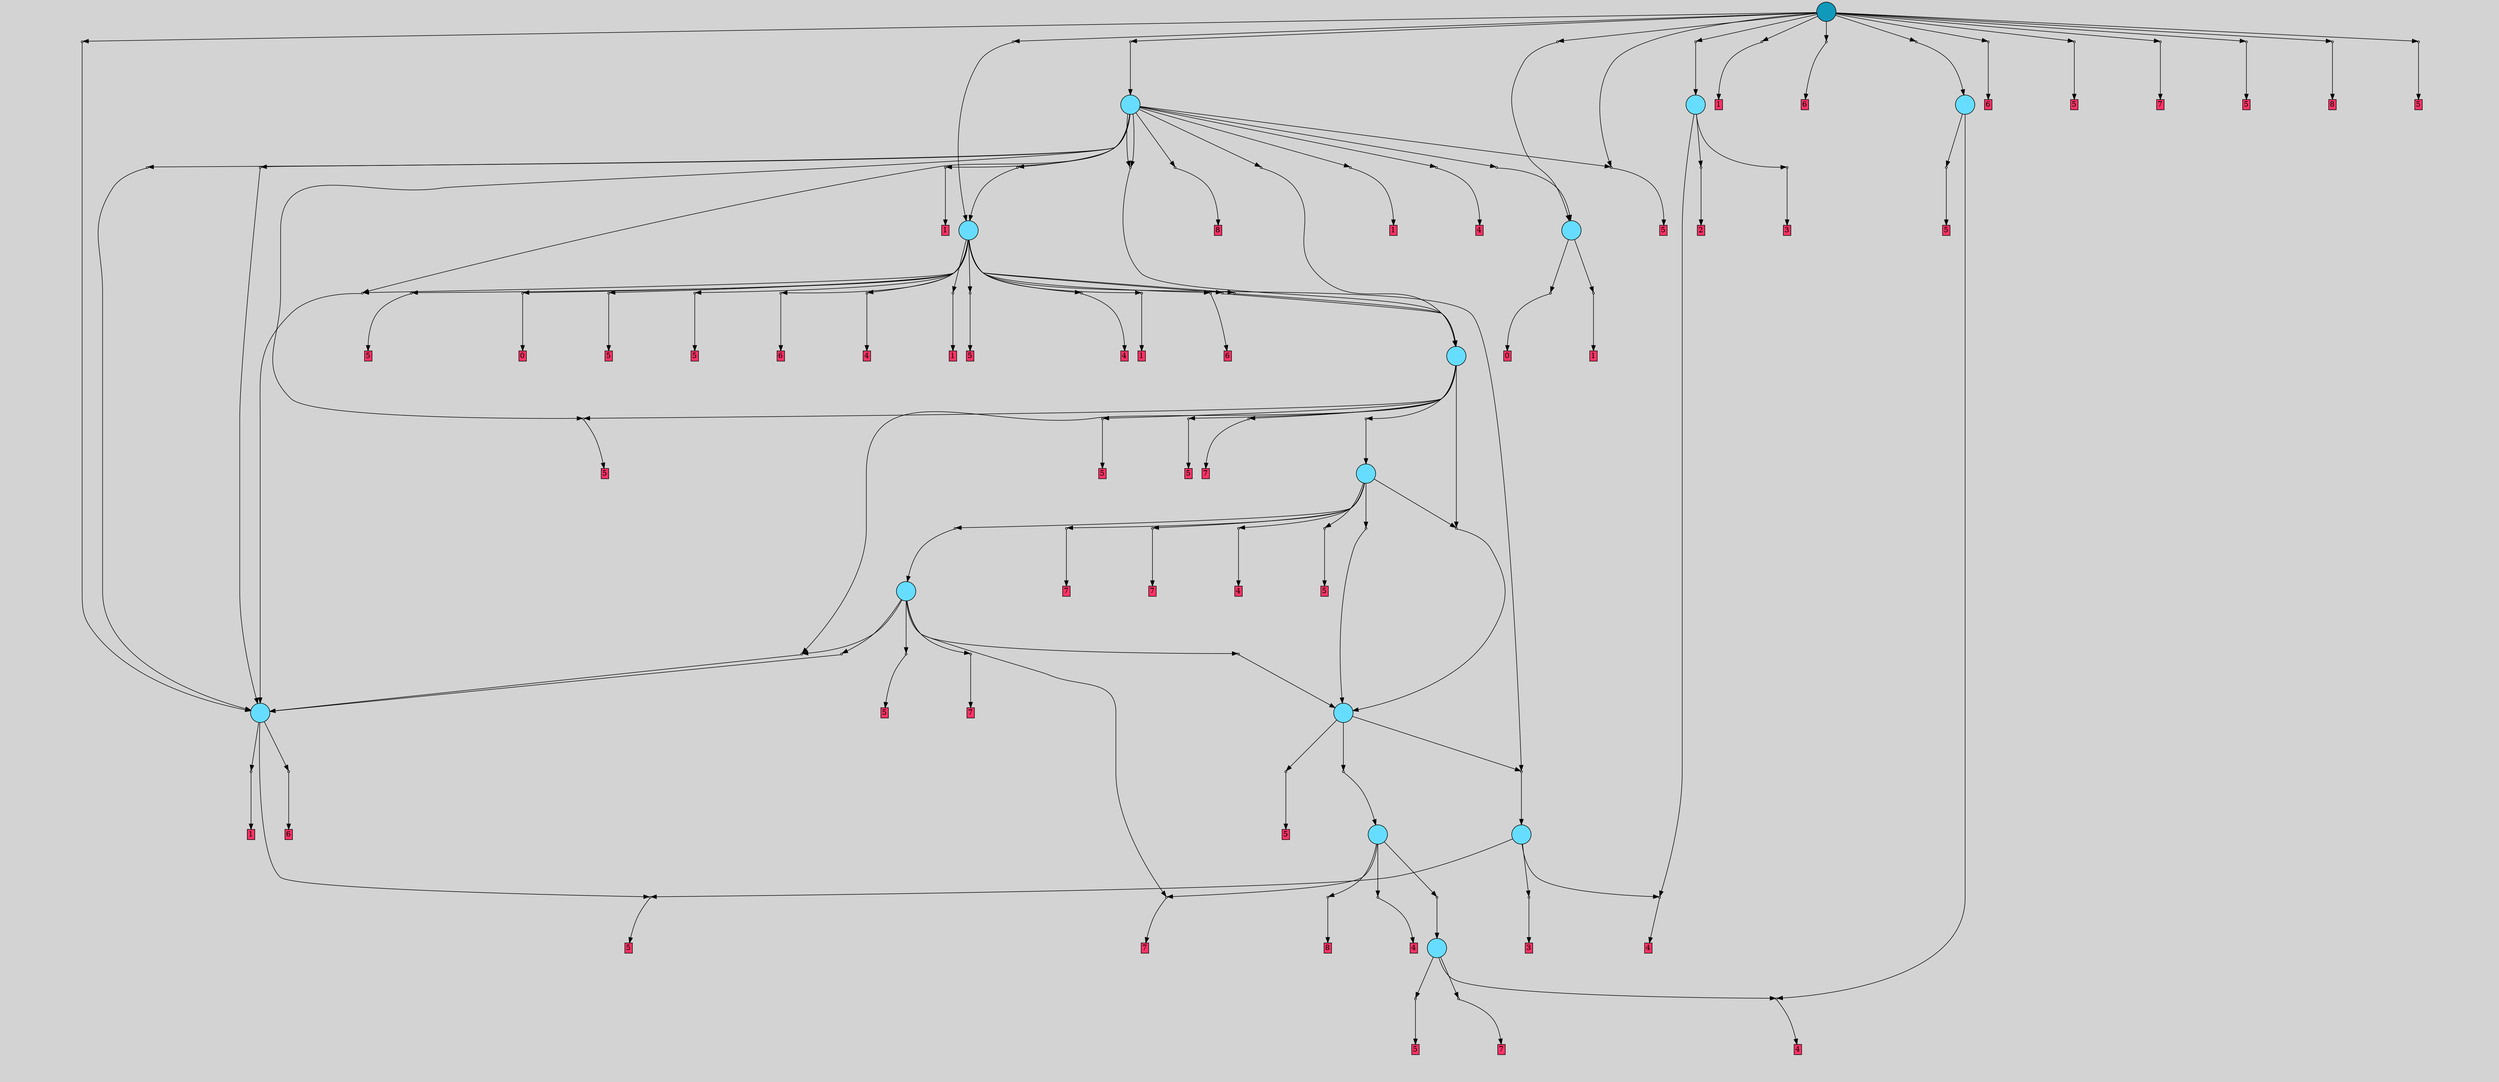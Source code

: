 // File exported with GEGELATI v1.3.1
// On the 2024-04-03 04:15:17
// With the File::TPGGraphDotExporter
digraph{
	graph[pad = "0.212, 0.055" bgcolor = lightgray]
	node[shape=circle style = filled label = ""]
		T0 [fillcolor="#66ddff"]
		T2 [fillcolor="#66ddff"]
		T3 [fillcolor="#66ddff"]
		T4 [fillcolor="#66ddff"]
		T5 [fillcolor="#66ddff"]
		T61 [fillcolor="#66ddff"]
		T76 [fillcolor="#66ddff"]
		T107 [fillcolor="#66ddff"]
		T195 [fillcolor="#66ddff"]
		T247 [fillcolor="#66ddff"]
		T293 [fillcolor="#66ddff"]
		T488 [fillcolor="#66ddff"]
		T593 [fillcolor="#66ddff"]
		T872 [fillcolor="#1199bb"]
		P27227 [fillcolor="#cccccc" shape=point] //
		I27227 [shape=box style=invis label="0|5&4|2#1|6&#92;n1|3&2|4#1|2&#92;n4|7&4|7#1|0&#92;n0|4&3|7#2|7&#92;n7|0&2|2#1|5&#92;n6|5&4|2#1|1&#92;n8|0&3|3#0|1&#92;n3|4&4|3#2|1&#92;n7|3&0|7#4|3&#92;n3|5&3|1#3|5&#92;n"]
		P27227 -> I27227[style=invis]
		A16875 [fillcolor="#ff3366" shape=box margin=0.03 width=0 height=0 label="0"]
		T0 -> P27227 -> A16875
		P27228 [fillcolor="#cccccc" shape=point] //
		I27228 [shape=box style=invis label="4|5&1|7#1|0&#92;n3|0&2|5#2|6&#92;n"]
		P27228 -> I27228[style=invis]
		A16876 [fillcolor="#ff3366" shape=box margin=0.03 width=0 height=0 label="1"]
		T0 -> P27228 -> A16876
		P27229 [fillcolor="#cccccc" shape=point] //
		I27229 [shape=box style=invis label="3|4&0|1#1|7&#92;n4|0&2|2#1|3&#92;n7|0&2|0#4|1&#92;n7|2&4|0#2|0&#92;n6|7&2|0#1|7&#92;n2|2&2|1#3|0&#92;n7|0&3|6#1|6&#92;n2|0&2|3#0|4&#92;n"]
		P27229 -> I27229[style=invis]
		A16877 [fillcolor="#ff3366" shape=box margin=0.03 width=0 height=0 label="2"]
		T2 -> P27229 -> A16877
		P27230 [fillcolor="#cccccc" shape=point] //
		I27230 [shape=box style=invis label="4|3&2|2#4|6&#92;n3|0&2|3#4|0&#92;n"]
		P27230 -> I27230[style=invis]
		A16878 [fillcolor="#ff3366" shape=box margin=0.03 width=0 height=0 label="3"]
		T2 -> P27230 -> A16878
		P27231 [fillcolor="#cccccc" shape=point] //
		I27231 [shape=box style=invis label="0|7&2|4#2|1&#92;n7|3&1|1#1|5&#92;n4|6&3|3#0|4&#92;n7|7&4|6#4|6&#92;n6|7&0|7#3|5&#92;n"]
		P27231 -> I27231[style=invis]
		A16879 [fillcolor="#ff3366" shape=box margin=0.03 width=0 height=0 label="3"]
		T3 -> P27231 -> A16879
		P27232 [fillcolor="#cccccc" shape=point] //
		I27232 [shape=box style=invis label="3|5&2|5#2|1&#92;n4|6&4|1#0|3&#92;n"]
		P27232 -> I27232[style=invis]
		A16880 [fillcolor="#ff3366" shape=box margin=0.03 width=0 height=0 label="4"]
		T3 -> P27232 -> A16880
		P27233 [fillcolor="#cccccc" shape=point] //
		I27233 [shape=box style=invis label="3|3&2|7#1|4&#92;n5|3&1|3#4|1&#92;n1|6&4|4#4|6&#92;n2|5&3|0#2|4&#92;n5|3&3|0#4|7&#92;n"]
		P27233 -> I27233[style=invis]
		A16881 [fillcolor="#ff3366" shape=box margin=0.03 width=0 height=0 label="4"]
		T4 -> P27233 -> A16881
		P27234 [fillcolor="#cccccc" shape=point] //
		I27234 [shape=box style=invis label="2|7&4|2#0|6&#92;n0|5&4|2#0|4&#92;n6|5&3|2#4|6&#92;n8|6&0|5#4|0&#92;n1|6&4|5#2|3&#92;n"]
		P27234 -> I27234[style=invis]
		A16882 [fillcolor="#ff3366" shape=box margin=0.03 width=0 height=0 label="5"]
		T4 -> P27234 -> A16882
		P27235 [fillcolor="#cccccc" shape=point] //
		I27235 [shape=box style=invis label="8|2&4|4#3|1&#92;n2|3&1|5#1|6&#92;n2|2&1|1#3|7&#92;n4|5&3|1#0|1&#92;n4|5&2|6#3|5&#92;n"]
		P27235 -> I27235[style=invis]
		A16883 [fillcolor="#ff3366" shape=box margin=0.03 width=0 height=0 label="5"]
		T5 -> P27235 -> A16883
		P27236 [fillcolor="#cccccc" shape=point] //
		I27236 [shape=box style=invis label="7|6&4|7#0|1&#92;n2|5&2|5#1|0&#92;n7|1&3|4#1|6&#92;n4|3&1|3#0|6&#92;n"]
		P27236 -> I27236[style=invis]
		A16884 [fillcolor="#ff3366" shape=box margin=0.03 width=0 height=0 label="6"]
		T5 -> P27236 -> A16884
		T2 -> P27232
		T3 -> P27235
		P27237 [fillcolor="#cccccc" shape=point] //
		I27237 [shape=box style=invis label="5|4&2|3#4|0&#92;n6|4&3|7#3|3&#92;n7|3&3|6#2|3&#92;n7|3&1|0#3|0&#92;n1|5&2|3#4|5&#92;n5|3&3|1#4|7&#92;n1|6&0|0#4|5&#92;n"]
		P27237 -> I27237[style=invis]
		A16885 [fillcolor="#ff3366" shape=box margin=0.03 width=0 height=0 label="1"]
		T5 -> P27237 -> A16885
		P27238 [fillcolor="#cccccc" shape=point] //
		I27238 [shape=box style=invis label="8|2&4|4#3|1&#92;n4|5&2|6#3|5&#92;n1|7&3|7#2|0&#92;n7|4&2|0#2|5&#92;n2|3&1|5#1|7&#92;n2|2&1|1#3|7&#92;n0|0&1|2#2|5&#92;n"]
		P27238 -> I27238[style=invis]
		A16886 [fillcolor="#ff3366" shape=box margin=0.03 width=0 height=0 label="5"]
		T61 -> P27238 -> A16886
		P27239 [fillcolor="#cccccc" shape=point] //
		I27239 [shape=box style=invis label="2|3&3|1#4|6&#92;n1|0&1|1#2|0&#92;n4|1&2|2#1|6&#92;n2|5&0|3#3|4&#92;n1|6&1|1#2|7&#92;n"]
		P27239 -> I27239[style=invis]
		A16887 [fillcolor="#ff3366" shape=box margin=0.03 width=0 height=0 label="7"]
		T61 -> P27239 -> A16887
		T61 -> P27233
		P27240 [fillcolor="#cccccc" shape=point] //
		I27240 [shape=box style=invis label="2|3&3|1#4|6&#92;n2|5&1|6#3|5&#92;n2|5&0|3#3|4&#92;n4|1&2|2#1|6&#92;n1|0&1|1#2|0&#92;n1|3&1|1#2|7&#92;n"]
		P27240 -> I27240[style=invis]
		A16888 [fillcolor="#ff3366" shape=box margin=0.03 width=0 height=0 label="7"]
		T76 -> P27240 -> A16888
		P27241 [fillcolor="#cccccc" shape=point] //
		I27241 [shape=box style=invis label="0|0&3|2#1|7&#92;n1|7&3|5#4|6&#92;n7|6&4|1#2|0&#92;n"]
		P27241 -> I27241[style=invis]
		T76 -> P27241 -> T61
		P27242 [fillcolor="#cccccc" shape=point] //
		I27242 [shape=box style=invis label="6|5&2|1#4|3&#92;n6|4&3|7#0|7&#92;n5|1&4|3#4|2&#92;n0|0&3|5#4|5&#92;n3|1&1|6#3|0&#92;n4|2&0|6#4|5&#92;n3|5&4|3#1|2&#92;n"]
		P27242 -> I27242[style=invis]
		A16889 [fillcolor="#ff3366" shape=box margin=0.03 width=0 height=0 label="8"]
		T76 -> P27242 -> A16889
		P27243 [fillcolor="#cccccc" shape=point] //
		I27243 [shape=box style=invis label="6|1&4|1#0|2&#92;n2|0&2|4#3|6&#92;n"]
		P27243 -> I27243[style=invis]
		A16890 [fillcolor="#ff3366" shape=box margin=0.03 width=0 height=0 label="4"]
		T76 -> P27243 -> A16890
		P27244 [fillcolor="#cccccc" shape=point] //
		I27244 [shape=box style=invis label="8|2&4|4#3|1&#92;n4|5&4|6#3|5&#92;n0|0&1|2#2|5&#92;n7|4&2|0#2|5&#92;n2|3&1|5#1|7&#92;n1|7&3|7#2|0&#92;n"]
		P27244 -> I27244[style=invis]
		A16891 [fillcolor="#ff3366" shape=box margin=0.03 width=0 height=0 label="5"]
		T107 -> P27244 -> A16891
		P27245 [fillcolor="#cccccc" shape=point] //
		I27245 [shape=box style=invis label="2|5&3|0#2|4&#92;n5|3&1|3#4|1&#92;n1|7&4|4#4|6&#92;n7|3&1|1#0|7&#92;n3|3&2|7#1|4&#92;n"]
		P27245 -> I27245[style=invis]
		T107 -> P27245 -> T76
		P27246 [fillcolor="#cccccc" shape=point] //
		I27246 [shape=box style=invis label="0|4&1|3#2|6&#92;n4|7&2|5#0|3&#92;n0|6&1|4#1|1&#92;n5|6&0|0#0|4&#92;n4|4&3|0#0|1&#92;n6|1&1|6#3|7&#92;n0|0&3|2#0|6&#92;n5|5&4|2#3|2&#92;n1|3&3|7#3|1&#92;n5|5&1|1#4|6&#92;n"]
		P27246 -> I27246[style=invis]
		T107 -> P27246 -> T3
		P27247 [fillcolor="#cccccc" shape=point] //
		I27247 [shape=box style=invis label="2|5&0|7#4|7&#92;n6|6&1|7#3|2&#92;n8|3&1|3#3|3&#92;n3|6&0|5#2|3&#92;n3|3&2|4#4|3&#92;n0|4&0|7#3|7&#92;n2|3&1|0#0|6&#92;n2|0&3|5#4|4&#92;n3|1&2|6#4|4&#92;n"]
		P27247 -> I27247[style=invis]
		A16892 [fillcolor="#ff3366" shape=box margin=0.03 width=0 height=0 label="5"]
		T195 -> P27247 -> A16892
		P27248 [fillcolor="#cccccc" shape=point] //
		I27248 [shape=box style=invis label="1|0&1|1#2|0&#92;n2|3&1|4#1|5&#92;n2|0&0|5#2|5&#92;n2|3&3|1#4|6&#92;n2|7&2|0#1|7&#92;n"]
		P27248 -> I27248[style=invis]
		A16893 [fillcolor="#ff3366" shape=box margin=0.03 width=0 height=0 label="7"]
		T195 -> P27248 -> A16893
		T195 -> P27240
		P27249 [fillcolor="#cccccc" shape=point] //
		I27249 [shape=box style=invis label="5|6&2|5#4|3&#92;n1|0&0|4#1|7&#92;n8|3&4|0#1|4&#92;n6|2&2|6#4|7&#92;n"]
		P27249 -> I27249[style=invis]
		T195 -> P27249 -> T5
		P27250 [fillcolor="#cccccc" shape=point] //
		I27250 [shape=box style=invis label="2|0&3|1#4|6&#92;n5|1&1|2#3|2&#92;n4|1&3|2#1|6&#92;n3|7&1|0#0|7&#92;n1|1&1|1#2|2&#92;n"]
		P27250 -> I27250[style=invis]
		T195 -> P27250 -> T5
		P27251 [fillcolor="#cccccc" shape=point] //
		I27251 [shape=box style=invis label="4|3&1|2#4|1&#92;n2|5&0|3#3|4&#92;n1|3&1|0#2|0&#92;n4|0&4|7#2|3&#92;n2|7&3|1#4|1&#92;n"]
		P27251 -> I27251[style=invis]
		T195 -> P27251 -> T107
		P27252 [fillcolor="#cccccc" shape=point] //
		I27252 [shape=box style=invis label="2|3&1|5#1|6&#92;n2|0&4|5#3|2&#92;n6|3&3|3#3|6&#92;n8|1&4|5#1|0&#92;n4|4&3|6#0|1&#92;n6|7&2|7#0|2&#92;n"]
		P27252 -> I27252[style=invis]
		T247 -> P27252 -> T107
		P27253 [fillcolor="#cccccc" shape=point] //
		I27253 [shape=box style=invis label="2|0&3|5#1|2&#92;n4|0&1|3#0|3&#92;n2|5&3|4#2|0&#92;n3|3&1|7#1|4&#92;n4|6&0|0#1|1&#92;n5|5&3|0#4|7&#92;n6|4&1|7#2|6&#92;n2|5&4|0#2|6&#92;n4|7&1|5#0|3&#92;n5|3&1|3#4|1&#92;n"]
		P27253 -> I27253[style=invis]
		A16894 [fillcolor="#ff3366" shape=box margin=0.03 width=0 height=0 label="4"]
		T247 -> P27253 -> A16894
		P27254 [fillcolor="#cccccc" shape=point] //
		I27254 [shape=box style=invis label="5|1&1|2#3|2&#92;n2|0&3|1#4|6&#92;n4|1&3|2#1|6&#92;n3|7&4|0#0|7&#92;n"]
		P27254 -> I27254[style=invis]
		T247 -> P27254 -> T195
		P27255 [fillcolor="#cccccc" shape=point] //
		I27255 [shape=box style=invis label="5|0&2|6#0|1&#92;n4|2&4|1#3|7&#92;n3|5&2|6#2|0&#92;n4|2&0|3#4|7&#92;n"]
		P27255 -> I27255[style=invis]
		A16895 [fillcolor="#ff3366" shape=box margin=0.03 width=0 height=0 label="5"]
		T247 -> P27255 -> A16895
		P27256 [fillcolor="#cccccc" shape=point] //
		I27256 [shape=box style=invis label="2|5&0|3#4|4&#92;n7|7&2|0#2|3&#92;n1|3&1|0#2|0&#92;n3|2&0|7#1|3&#92;n3|7&0|6#3|0&#92;n4|0&3|6#0|3&#92;n"]
		P27256 -> I27256[style=invis]
		T247 -> P27256 -> T107
		P27257 [fillcolor="#cccccc" shape=point] //
		I27257 [shape=box style=invis label="1|3&1|1#2|7&#92;n2|5&1|6#3|5&#92;n4|1&2|2#1|6&#92;n1|0&0|1#2|0&#92;n1|0&2|6#3|4&#92;n2|3&3|1#4|6&#92;n"]
		P27257 -> I27257[style=invis]
		A16896 [fillcolor="#ff3366" shape=box margin=0.03 width=0 height=0 label="7"]
		T247 -> P27257 -> A16896
		P27258 [fillcolor="#cccccc" shape=point] //
		I27258 [shape=box style=invis label="7|3&0|6#2|3&#92;n6|1&2|0#3|1&#92;n5|2&4|4#3|0&#92;n7|1&3|7#0|3&#92;n7|6&2|0#3|7&#92;n3|7&3|5#0|5&#92;n4|2&4|2#0|2&#92;n2|0&3|4#4|5&#92;n2|3&0|1#0|6&#92;n"]
		P27258 -> I27258[style=invis]
		A16897 [fillcolor="#ff3366" shape=box margin=0.03 width=0 height=0 label="7"]
		T247 -> P27258 -> A16897
		T293 -> P27252
		T293 -> P27250
		P27259 [fillcolor="#cccccc" shape=point] //
		I27259 [shape=box style=invis label="1|5&1|4#1|6&#92;n1|0&1|1#2|5&#92;n4|1&2|2#1|6&#92;n4|5&1|6#3|5&#92;n2|3&3|1#4|6&#92;n1|3&1|1#2|7&#92;n"]
		P27259 -> I27259[style=invis]
		A16898 [fillcolor="#ff3366" shape=box margin=0.03 width=0 height=0 label="7"]
		T293 -> P27259 -> A16898
		P27260 [fillcolor="#cccccc" shape=point] //
		I27260 [shape=box style=invis label="2|1&3|4#2|0&#92;n2|3&1|5#1|6&#92;n6|3&1|3#3|5&#92;n2|0&4|5#3|2&#92;n4|4&3|6#0|1&#92;n8|1&4|5#1|0&#92;n"]
		P27260 -> I27260[style=invis]
		A16899 [fillcolor="#ff3366" shape=box margin=0.03 width=0 height=0 label="5"]
		T293 -> P27260 -> A16899
		P27261 [fillcolor="#cccccc" shape=point] //
		I27261 [shape=box style=invis label="3|7&1|3#3|5&#92;n3|0&0|3#0|1&#92;n"]
		P27261 -> I27261[style=invis]
		A16900 [fillcolor="#ff3366" shape=box margin=0.03 width=0 height=0 label="5"]
		T293 -> P27261 -> A16900
		P27262 [fillcolor="#cccccc" shape=point] //
		I27262 [shape=box style=invis label="7|6&4|4#4|2&#92;n6|5&0|7#3|0&#92;n1|7&1|5#4|2&#92;n7|2&3|7#4|1&#92;n3|7&4|2#0|4&#92;n5|1&0|5#2|2&#92;n0|0&0|7#1|2&#92;n"]
		P27262 -> I27262[style=invis]
		T293 -> P27262 -> T247
		P27263 [fillcolor="#cccccc" shape=point] //
		I27263 [shape=box style=invis label="6|3&3|0#4|6&#92;n0|5&4|2#1|4&#92;n1|6&4|5#2|3&#92;n7|4&0|2#3|1&#92;n2|6&3|2#4|7&#92;n2|3&1|2#1|6&#92;n2|0&4|2#0|6&#92;n8|7&0|6#0|3&#92;n"]
		P27263 -> I27263[style=invis]
		A16901 [fillcolor="#ff3366" shape=box margin=0.03 width=0 height=0 label="5"]
		T293 -> P27263 -> A16901
		P27264 [fillcolor="#cccccc" shape=point] //
		I27264 [shape=box style=invis label="4|3&3|5#0|1&#92;n6|0&3|6#3|5&#92;n"]
		P27264 -> I27264[style=invis]
		A16902 [fillcolor="#ff3366" shape=box margin=0.03 width=0 height=0 label="1"]
		T488 -> P27264 -> A16902
		P27265 [fillcolor="#cccccc" shape=point] //
		I27265 [shape=box style=invis label="1|6&4|6#2|3&#92;n4|0&3|4#3|4&#92;n"]
		P27265 -> I27265[style=invis]
		A16903 [fillcolor="#ff3366" shape=box margin=0.03 width=0 height=0 label="6"]
		T488 -> P27265 -> A16903
		P27266 [fillcolor="#cccccc" shape=point] //
		I27266 [shape=box style=invis label="3|0&4|5#3|2&#92;n3|6&4|7#2|7&#92;n6|3&1|3#3|5&#92;n2|3&0|5#1|1&#92;n2|1&3|6#2|0&#92;n"]
		P27266 -> I27266[style=invis]
		A16904 [fillcolor="#ff3366" shape=box margin=0.03 width=0 height=0 label="5"]
		T488 -> P27266 -> A16904
		P27267 [fillcolor="#cccccc" shape=point] //
		I27267 [shape=box style=invis label="2|3&1|0#1|4&#92;n7|0&2|2#1|5&#92;n6|7&2|3#2|6&#92;n3|4&4|3#2|1&#92;n8|7&3|2#0|1&#92;n4|7&4|7#1|3&#92;n0|0&4|2#1|6&#92;n0|4&3|7#2|7&#92;n1|3&2|4#1|2&#92;n3|5&3|1#3|5&#92;n"]
		P27267 -> I27267[style=invis]
		A16905 [fillcolor="#ff3366" shape=box margin=0.03 width=0 height=0 label="0"]
		T488 -> P27267 -> A16905
		P27268 [fillcolor="#cccccc" shape=point] //
		I27268 [shape=box style=invis label="2|0&4|1#3|1&#92;n8|6&4|7#4|6&#92;n3|2&3|1#0|5&#92;n"]
		P27268 -> I27268[style=invis]
		T488 -> P27268 -> T5
		P27269 [fillcolor="#cccccc" shape=point] //
		I27269 [shape=box style=invis label="7|6&1|1#0|2&#92;n5|5&0|4#4|4&#92;n6|2&1|5#0|1&#92;n3|3&4|4#0|1&#92;n7|1&4|4#1|6&#92;n3|5&4|4#2|6&#92;n8|5&3|3#2|5&#92;n2|0&3|1#0|2&#92;n"]
		P27269 -> I27269[style=invis]
		A16906 [fillcolor="#ff3366" shape=box margin=0.03 width=0 height=0 label="5"]
		T488 -> P27269 -> A16906
		P27270 [fillcolor="#cccccc" shape=point] //
		I27270 [shape=box style=invis label="6|7&3|0#4|2&#92;n1|3&1|6#0|6&#92;n1|0&2|5#4|7&#92;n6|6&1|6#2|5&#92;n5|5&1|2#4|4&#92;n4|7&4|3#2|7&#92;n"]
		P27270 -> I27270[style=invis]
		T488 -> P27270 -> T293
		T488 -> P27246
		P27271 [fillcolor="#cccccc" shape=point] //
		I27271 [shape=box style=invis label="6|3&1|3#3|1&#92;n2|1&3|4#2|0&#92;n4|4&0|6#0|1&#92;n2|0&4|7#3|2&#92;n8|1&4|5#1|0&#92;n2|3&1|5#1|6&#92;n"]
		P27271 -> I27271[style=invis]
		A16907 [fillcolor="#ff3366" shape=box margin=0.03 width=0 height=0 label="5"]
		T488 -> P27271 -> A16907
		P27272 [fillcolor="#cccccc" shape=point] //
		I27272 [shape=box style=invis label="5|0&4|6#3|0&#92;n5|1&0|6#0|2&#92;n"]
		P27272 -> I27272[style=invis]
		A16908 [fillcolor="#ff3366" shape=box margin=0.03 width=0 height=0 label="6"]
		T488 -> P27272 -> A16908
		P27273 [fillcolor="#cccccc" shape=point] //
		I27273 [shape=box style=invis label="1|3&1|0#2|3&#92;n2|7&2|5#0|1&#92;n5|6&4|6#2|7&#92;n4|4&4|7#4|3&#92;n4|1&4|6#4|5&#92;n4|0&4|2#4|2&#92;n7|7&1|6#0|0&#92;n"]
		P27273 -> I27273[style=invis]
		T488 -> P27273 -> T293
		P27274 [fillcolor="#cccccc" shape=point] //
		I27274 [shape=box style=invis label="6|0&0|5#3|0&#92;n5|3&0|5#4|1&#92;n6|2&2|7#4|6&#92;n5|5&3|0#4|7&#92;n1|4&3|1#4|7&#92;n3|2&1|7#1|4&#92;n2|3&0|0#4|5&#92;n4|6&0|0#1|1&#92;n3|3&1|3#0|1&#92;n"]
		P27274 -> I27274[style=invis]
		A16909 [fillcolor="#ff3366" shape=box margin=0.03 width=0 height=0 label="4"]
		T488 -> P27274 -> A16909
		P27275 [fillcolor="#cccccc" shape=point] //
		I27275 [shape=box style=invis label="2|3&1|5#0|1&#92;n8|2&4|4#4|1&#92;n7|0&1|5#2|6&#92;n4|5&3|1#0|2&#92;n3|2&4|5#3|3&#92;n4|5&2|6#3|5&#92;n3|2&4|6#4|4&#92;n"]
		P27275 -> I27275[style=invis]
		A16910 [fillcolor="#ff3366" shape=box margin=0.03 width=0 height=0 label="5"]
		T488 -> P27275 -> A16910
		P27276 [fillcolor="#cccccc" shape=point] //
		I27276 [shape=box style=invis label="8|5&3|0#4|7&#92;n2|1&1|0#2|0&#92;n3|3&1|7#1|4&#92;n8|3&1|3#4|1&#92;n4|0&1|1#0|3&#92;n4|6&0|0#1|1&#92;n"]
		P27276 -> I27276[style=invis]
		A16911 [fillcolor="#ff3366" shape=box margin=0.03 width=0 height=0 label="4"]
		T488 -> P27276 -> A16911
		P27277 [fillcolor="#cccccc" shape=point] //
		I27277 [shape=box style=invis label="3|0&1|2#3|7&#92;n3|5&2|6#4|7&#92;n4|5&2|1#2|4&#92;n5|4&3|0#3|1&#92;n8|3&4|1#1|5&#92;n"]
		P27277 -> I27277[style=invis]
		A16912 [fillcolor="#ff3366" shape=box margin=0.03 width=0 height=0 label="1"]
		T488 -> P27277 -> A16912
		P27278 [fillcolor="#cccccc" shape=point] //
		I27278 [shape=box style=invis label="5|0&2|0#1|0&#92;n"]
		P27278 -> I27278[style=invis]
		A16913 [fillcolor="#ff3366" shape=box margin=0.03 width=0 height=0 label="1"]
		T593 -> P27278 -> A16913
		P27279 [fillcolor="#cccccc" shape=point] //
		I27279 [shape=box style=invis label="3|6&4|3#2|1&#92;n6|7&2|3#2|6&#92;n3|5&3|1#3|5&#92;n4|7&4|4#1|3&#92;n0|0&4|1#1|6&#92;n0|4&3|7#2|7&#92;n3|2&0|4#4|1&#92;n1|3&2|4#1|2&#92;n0|7&3|2#0|1&#92;n0|6&2|2#4|2&#92;n"]
		P27279 -> I27279[style=invis]
		T593 -> P27279 -> T488
		T593 -> P27268
		P27280 [fillcolor="#cccccc" shape=point] //
		I27280 [shape=box style=invis label="5|6&0|0#0|1&#92;n8|6&2|1#0|1&#92;n4|4&3|0#0|1&#92;n6|1&1|6#3|7&#92;n5|5&1|4#4|6&#92;n6|6&2|5#4|0&#92;n5|5&4|2#3|2&#92;n0|6&2|4#1|1&#92;n0|0&3|5#0|6&#92;n1|3&3|7#3|1&#92;n"]
		P27280 -> I27280[style=invis]
		T593 -> P27280 -> T0
		P27281 [fillcolor="#cccccc" shape=point] //
		I27281 [shape=box style=invis label="2|1&3|4#2|0&#92;n6|3&1|3#3|5&#92;n4|4&0|6#0|1&#92;n2|0&4|7#3|2&#92;n8|1&4|5#1|0&#92;n2|3&1|5#1|6&#92;n"]
		P27281 -> I27281[style=invis]
		A16914 [fillcolor="#ff3366" shape=box margin=0.03 width=0 height=0 label="5"]
		T593 -> P27281 -> A16914
		P27282 [fillcolor="#cccccc" shape=point] //
		I27282 [shape=box style=invis label="5|1&0|6#0|2&#92;n5|0&3|6#3|0&#92;n"]
		P27282 -> I27282[style=invis]
		T593 -> P27282 -> T5
		P27283 [fillcolor="#cccccc" shape=point] //
		I27283 [shape=box style=invis label="1|3&1|0#2|3&#92;n2|7&2|5#0|1&#92;n5|6&4|6#2|7&#92;n4|4&4|7#4|3&#92;n7|2&1|6#0|0&#92;n4|0&4|2#4|2&#92;n5|5&0|3#3|4&#92;n4|1&4|6#4|5&#92;n"]
		P27283 -> I27283[style=invis]
		T593 -> P27283 -> T293
		P27284 [fillcolor="#cccccc" shape=point] //
		I27284 [shape=box style=invis label="3|1&4|3#3|2&#92;n6|4&3|7#3|7&#92;n6|5&2|1#4|3&#92;n1|3&1|6#1|5&#92;n6|0&3|5#4|5&#92;n5|7&3|7#4|7&#92;n4|6&0|3#1|0&#92;n1|0&3|5#1|3&#92;n"]
		P27284 -> I27284[style=invis]
		A16915 [fillcolor="#ff3366" shape=box margin=0.03 width=0 height=0 label="8"]
		T593 -> P27284 -> A16915
		P27285 [fillcolor="#cccccc" shape=point] //
		I27285 [shape=box style=invis label="5|6&4|6#2|7&#92;n2|2&4|7#1|5&#92;n5|3&1|1#4|3&#92;n4|0&4|6#1|5&#92;n4|0&4|7#1|2&#92;n7|7&1|7#0|0&#92;n"]
		P27285 -> I27285[style=invis]
		T593 -> P27285 -> T293
		P27286 [fillcolor="#cccccc" shape=point] //
		I27286 [shape=box style=invis label="1|7&4|4#0|7&#92;n2|0&1|7#3|2&#92;n6|5&3|5#3|2&#92;n1|6&0|0#4|1&#92;n3|3&2|7#0|7&#92;n3|6&0|6#2|2&#92;n8|3&2|4#0|2&#92;n8|5&2|4#4|5&#92;n5|3&4|1#4|1&#92;n3|3&4|0#0|7&#92;n"]
		P27286 -> I27286[style=invis]
		A16916 [fillcolor="#ff3366" shape=box margin=0.03 width=0 height=0 label="1"]
		T593 -> P27286 -> A16916
		T593 -> P27260
		P27287 [fillcolor="#cccccc" shape=point] //
		I27287 [shape=box style=invis label="3|3&2|7#1|4&#92;n2|5&3|0#2|4&#92;n5|3&1|3#4|1&#92;n5|6&3|0#4|7&#92;n"]
		P27287 -> I27287[style=invis]
		A16917 [fillcolor="#ff3366" shape=box margin=0.03 width=0 height=0 label="4"]
		T593 -> P27287 -> A16917
		T593 -> P27283
		P27288 [fillcolor="#cccccc" shape=point] //
		I27288 [shape=box style=invis label="7|0&0|3#2|7&#92;n8|7&3|0#4|2&#92;n6|2&1|1#2|4&#92;n7|7&0|5#4|5&#92;n7|7&4|0#3|2&#92;n7|1&0|0#4|6&#92;n"]
		P27288 -> I27288[style=invis]
		T593 -> P27288 -> T5
		P27289 [fillcolor="#cccccc" shape=point] //
		I27289 [shape=box style=invis label="6|0&2|6#1|6&#92;n"]
		P27289 -> I27289[style=invis]
		A16918 [fillcolor="#ff3366" shape=box margin=0.03 width=0 height=0 label="1"]
		T872 -> P27289 -> A16918
		P27290 [fillcolor="#cccccc" shape=point] //
		I27290 [shape=box style=invis label="4|2&3|7#3|1&#92;n5|1&0|6#0|2&#92;n"]
		P27290 -> I27290[style=invis]
		A16919 [fillcolor="#ff3366" shape=box margin=0.03 width=0 height=0 label="6"]
		T872 -> P27290 -> A16919
		P27291 [fillcolor="#cccccc" shape=point] //
		I27291 [shape=box style=invis label="1|7&2|3#2|6&#92;n3|5&3|1#3|5&#92;n4|7&4|4#1|3&#92;n0|0&4|0#1|6&#92;n0|7&3|2#0|1&#92;n0|4&3|7#2|7&#92;n1|3&2|4#1|2&#92;n3|5&3|5#0|6&#92;n0|6&1|2#4|2&#92;n7|4&1|1#1|6&#92;n"]
		P27291 -> I27291[style=invis]
		T872 -> P27291 -> T488
		P27292 [fillcolor="#cccccc" shape=point] //
		I27292 [shape=box style=invis label="4|5&2|3#4|2&#92;n7|0&0|7#2|4&#92;n0|1&0|7#4|6&#92;n7|5&1|1#0|0&#92;n8|4&1|7#2|3&#92;n"]
		P27292 -> I27292[style=invis]
		T872 -> P27292 -> T5
		P27293 [fillcolor="#cccccc" shape=point] //
		I27293 [shape=box style=invis label="4|2&3|0#0|1&#92;n5|5&1|7#4|6&#92;n4|7&2|5#0|3&#92;n0|0&3|2#0|6&#92;n5|4&2|2#2|2&#92;n2|6&1|1#1|0&#92;n1|3&3|7#3|1&#92;n6|6&2|5#4|0&#92;n3|6&2|6#0|0&#92;n"]
		P27293 -> I27293[style=invis]
		T872 -> P27293 -> T0
		P27294 [fillcolor="#cccccc" shape=point] //
		I27294 [shape=box style=invis label="2|1&3|0#2|0&#92;n2|0&4|7#3|2&#92;n6|0&0|5#4|5&#92;n1|3&3|4#0|4&#92;n4|5&1|2#2|5&#92;n8|3&1|3#2|3&#92;n3|2&2|7#2|0&#92;n8|1&0|1#1|6&#92;n1|2&4|7#2|2&#92;n8|1&4|5#1|0&#92;n"]
		P27294 -> I27294[style=invis]
		T872 -> P27294 -> T4
		P27295 [fillcolor="#cccccc" shape=point] //
		I27295 [shape=box style=invis label="7|5&2|5#2|5&#92;n4|1&4|6#4|5&#92;n6|4&2|4#3|5&#92;n3|7&2|5#0|1&#92;n4|0&1|2#4|2&#92;n5|5&4|6#2|7&#92;n1|4&2|5#4|6&#92;n5|5&0|3#3|4&#92;n1|3&1|0#2|3&#92;n"]
		P27295 -> I27295[style=invis]
		T872 -> P27295 -> T2
		P27296 [fillcolor="#cccccc" shape=point] //
		I27296 [shape=box style=invis label="3|0&4|6#1|0&#92;n3|2&0|1#2|3&#92;n"]
		P27296 -> I27296[style=invis]
		A16920 [fillcolor="#ff3366" shape=box margin=0.03 width=0 height=0 label="6"]
		T872 -> P27296 -> A16920
		P27297 [fillcolor="#cccccc" shape=point] //
		I27297 [shape=box style=invis label="6|3&1|3#0|4&#92;n2|3&4|4#3|2&#92;n8|3&2|4#4|3&#92;n"]
		P27297 -> I27297[style=invis]
		A16921 [fillcolor="#ff3366" shape=box margin=0.03 width=0 height=0 label="5"]
		T872 -> P27297 -> A16921
		P27298 [fillcolor="#cccccc" shape=point] //
		I27298 [shape=box style=invis label="2|3&3|2#0|6&#92;n2|5&0|3#3|4&#92;n1|3&1|1#2|7&#92;n4|1&2|2#1|6&#92;n1|0&1|1#2|0&#92;n"]
		P27298 -> I27298[style=invis]
		A16922 [fillcolor="#ff3366" shape=box margin=0.03 width=0 height=0 label="7"]
		T872 -> P27298 -> A16922
		P27299 [fillcolor="#cccccc" shape=point] //
		I27299 [shape=box style=invis label="3|7&0|1#1|4&#92;n5|0&1|1#2|4&#92;n5|1&3|2#1|3&#92;n5|2&0|0#2|2&#92;n2|4&4|0#1|2&#92;n1|5&3|1#0|0&#92;n5|3&1|0#1|1&#92;n6|0&0|0#1|5&#92;n2|6&4|2#3|2&#92;n"]
		P27299 -> I27299[style=invis]
		A16923 [fillcolor="#ff3366" shape=box margin=0.03 width=0 height=0 label="5"]
		T872 -> P27299 -> A16923
		P27300 [fillcolor="#cccccc" shape=point] //
		I27300 [shape=box style=invis label="6|7&3|7#3|7&#92;n6|5&2|1#4|3&#92;n1|3&1|6#1|5&#92;n5|2&3|7#4|7&#92;n4|6&0|3#1|0&#92;n1|0&3|5#1|3&#92;n"]
		P27300 -> I27300[style=invis]
		A16924 [fillcolor="#ff3366" shape=box margin=0.03 width=0 height=0 label="8"]
		T872 -> P27300 -> A16924
		P27301 [fillcolor="#cccccc" shape=point] //
		I27301 [shape=box style=invis label="0|6&2|6#3|6&#92;n3|3&0|7#1|7&#92;n1|7&2|7#1|4&#92;n7|3&1|6#3|5&#92;n0|1&2|3#2|6&#92;n2|0&3|1#3|2&#92;n4|6&2|5#3|0&#92;n"]
		P27301 -> I27301[style=invis]
		T872 -> P27301 -> T593
		T872 -> P27281
		P27302 [fillcolor="#cccccc" shape=point] //
		I27302 [shape=box style=invis label="2|7&4|2#0|6&#92;n0|5&4|2#0|4&#92;n2|5&1|5#1|7&#92;n8|1&0|5#4|0&#92;n1|6&4|5#2|3&#92;n6|5&3|2#4|6&#92;n"]
		P27302 -> I27302[style=invis]
		A16925 [fillcolor="#ff3366" shape=box margin=0.03 width=0 height=0 label="5"]
		T872 -> P27302 -> A16925
		{ rank= same T872 }
}
